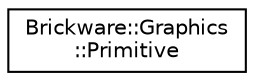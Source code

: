 digraph "Graphical Class Hierarchy"
{
  edge [fontname="Helvetica",fontsize="10",labelfontname="Helvetica",labelfontsize="10"];
  node [fontname="Helvetica",fontsize="10",shape=record];
  rankdir="LR";
  Node1 [label="Brickware::Graphics\l::Primitive",height=0.2,width=0.4,color="black", fillcolor="white", style="filled",URL="$classBrickware_1_1Graphics_1_1Primitive.html"];
}

